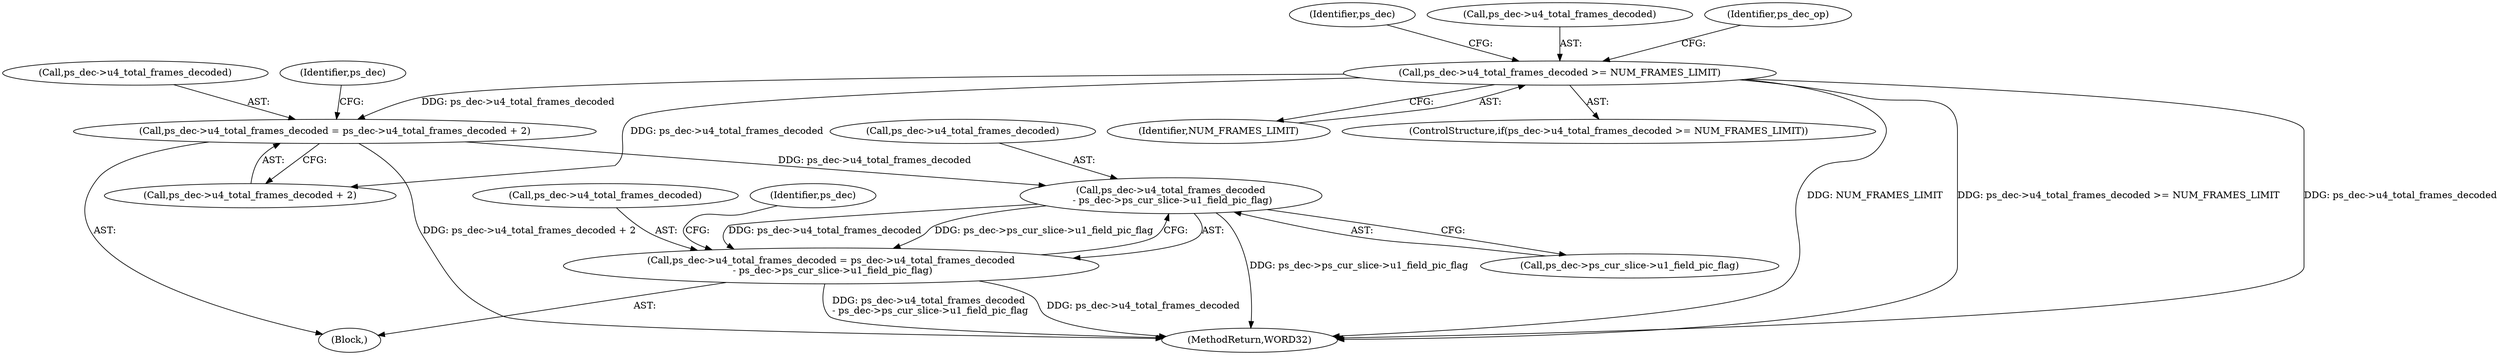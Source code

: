 digraph "0_Android_33ef7de9ddc8ea7eb9cbc440d1cf89957a0c267b@pointer" {
"1002011" [label="(Call,ps_dec->u4_total_frames_decoded\n - ps_dec->ps_cur_slice->u1_field_pic_flag)"];
"1001998" [label="(Call,ps_dec->u4_total_frames_decoded = ps_dec->u4_total_frames_decoded + 2)"];
"1000457" [label="(Call,ps_dec->u4_total_frames_decoded >= NUM_FRAMES_LIMIT)"];
"1002007" [label="(Call,ps_dec->u4_total_frames_decoded = ps_dec->u4_total_frames_decoded\n - ps_dec->ps_cur_slice->u1_field_pic_flag)"];
"1002189" [label="(MethodReturn,WORD32)"];
"1002008" [label="(Call,ps_dec->u4_total_frames_decoded)"];
"1002009" [label="(Identifier,ps_dec)"];
"1002011" [label="(Call,ps_dec->u4_total_frames_decoded\n - ps_dec->ps_cur_slice->u1_field_pic_flag)"];
"1002002" [label="(Call,ps_dec->u4_total_frames_decoded + 2)"];
"1000472" [label="(Identifier,ps_dec)"];
"1000461" [label="(Identifier,NUM_FRAMES_LIMIT)"];
"1000458" [label="(Call,ps_dec->u4_total_frames_decoded)"];
"1002023" [label="(Identifier,ps_dec)"];
"1001857" [label="(Block,)"];
"1001998" [label="(Call,ps_dec->u4_total_frames_decoded = ps_dec->u4_total_frames_decoded + 2)"];
"1000456" [label="(ControlStructure,if(ps_dec->u4_total_frames_decoded >= NUM_FRAMES_LIMIT))"];
"1002015" [label="(Call,ps_dec->ps_cur_slice->u1_field_pic_flag)"];
"1000465" [label="(Identifier,ps_dec_op)"];
"1002012" [label="(Call,ps_dec->u4_total_frames_decoded)"];
"1002007" [label="(Call,ps_dec->u4_total_frames_decoded = ps_dec->u4_total_frames_decoded\n - ps_dec->ps_cur_slice->u1_field_pic_flag)"];
"1001999" [label="(Call,ps_dec->u4_total_frames_decoded)"];
"1000457" [label="(Call,ps_dec->u4_total_frames_decoded >= NUM_FRAMES_LIMIT)"];
"1002011" -> "1002007"  [label="AST: "];
"1002011" -> "1002015"  [label="CFG: "];
"1002012" -> "1002011"  [label="AST: "];
"1002015" -> "1002011"  [label="AST: "];
"1002007" -> "1002011"  [label="CFG: "];
"1002011" -> "1002189"  [label="DDG: ps_dec->ps_cur_slice->u1_field_pic_flag"];
"1002011" -> "1002007"  [label="DDG: ps_dec->u4_total_frames_decoded"];
"1002011" -> "1002007"  [label="DDG: ps_dec->ps_cur_slice->u1_field_pic_flag"];
"1001998" -> "1002011"  [label="DDG: ps_dec->u4_total_frames_decoded"];
"1001998" -> "1001857"  [label="AST: "];
"1001998" -> "1002002"  [label="CFG: "];
"1001999" -> "1001998"  [label="AST: "];
"1002002" -> "1001998"  [label="AST: "];
"1002009" -> "1001998"  [label="CFG: "];
"1001998" -> "1002189"  [label="DDG: ps_dec->u4_total_frames_decoded + 2"];
"1000457" -> "1001998"  [label="DDG: ps_dec->u4_total_frames_decoded"];
"1000457" -> "1000456"  [label="AST: "];
"1000457" -> "1000461"  [label="CFG: "];
"1000458" -> "1000457"  [label="AST: "];
"1000461" -> "1000457"  [label="AST: "];
"1000465" -> "1000457"  [label="CFG: "];
"1000472" -> "1000457"  [label="CFG: "];
"1000457" -> "1002189"  [label="DDG: NUM_FRAMES_LIMIT"];
"1000457" -> "1002189"  [label="DDG: ps_dec->u4_total_frames_decoded >= NUM_FRAMES_LIMIT"];
"1000457" -> "1002189"  [label="DDG: ps_dec->u4_total_frames_decoded"];
"1000457" -> "1002002"  [label="DDG: ps_dec->u4_total_frames_decoded"];
"1002007" -> "1001857"  [label="AST: "];
"1002008" -> "1002007"  [label="AST: "];
"1002023" -> "1002007"  [label="CFG: "];
"1002007" -> "1002189"  [label="DDG: ps_dec->u4_total_frames_decoded"];
"1002007" -> "1002189"  [label="DDG: ps_dec->u4_total_frames_decoded\n - ps_dec->ps_cur_slice->u1_field_pic_flag"];
}
